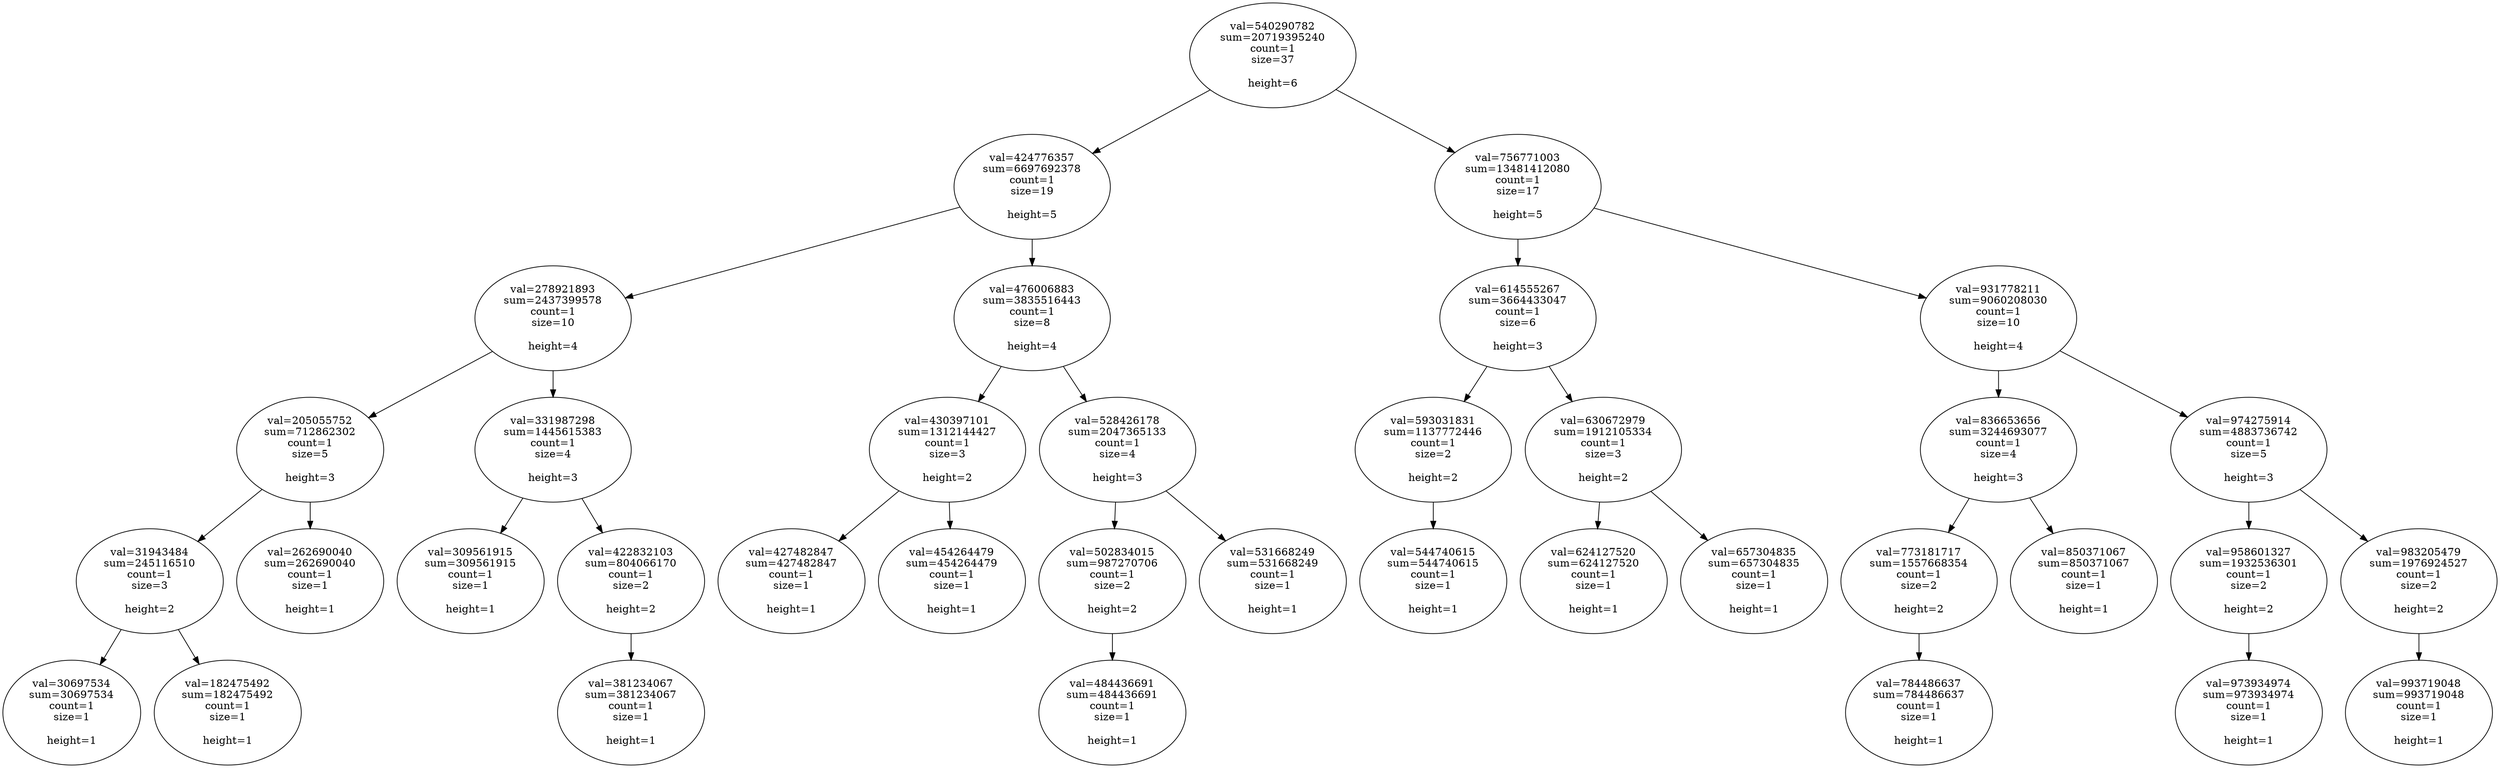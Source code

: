 digraph {
	1 [label=<val=30697534<BR/>sum=30697534<BR/>count=1<BR/>size=1<BR/><BR/>height=1<BR/>>]
	2 [label=<val=31943484<BR/>sum=245116510<BR/>count=1<BR/>size=3<BR/><BR/>height=2<BR/>>]
	3 [label=<val=182475492<BR/>sum=182475492<BR/>count=1<BR/>size=1<BR/><BR/>height=1<BR/>>]
	2 -> 1
	2 -> 3
	4 [label=<val=205055752<BR/>sum=712862302<BR/>count=1<BR/>size=5<BR/><BR/>height=3<BR/>>]
	5 [label=<val=262690040<BR/>sum=262690040<BR/>count=1<BR/>size=1<BR/><BR/>height=1<BR/>>]
	4 -> 2
	4 -> 5
	6 [label=<val=278921893<BR/>sum=2437399578<BR/>count=1<BR/>size=10<BR/><BR/>height=4<BR/>>]
	7 [label=<val=309561915<BR/>sum=309561915<BR/>count=1<BR/>size=1<BR/><BR/>height=1<BR/>>]
	8 [label=<val=331987298<BR/>sum=1445615383<BR/>count=1<BR/>size=4<BR/><BR/>height=3<BR/>>]
	9 [label=<val=381234067<BR/>sum=381234067<BR/>count=1<BR/>size=1<BR/><BR/>height=1<BR/>>]
	10 [label=<val=422832103<BR/>sum=804066170<BR/>count=1<BR/>size=2<BR/><BR/>height=2<BR/>>]
	10 -> 9
	8 -> 7
	8 -> 10
	6 -> 4
	6 -> 8
	11 [label=<val=424776357<BR/>sum=6697692378<BR/>count=1<BR/>size=19<BR/><BR/>height=5<BR/>>]
	12 [label=<val=427482847<BR/>sum=427482847<BR/>count=1<BR/>size=1<BR/><BR/>height=1<BR/>>]
	13 [label=<val=430397101<BR/>sum=1312144427<BR/>count=1<BR/>size=3<BR/><BR/>height=2<BR/>>]
	14 [label=<val=454264479<BR/>sum=454264479<BR/>count=1<BR/>size=1<BR/><BR/>height=1<BR/>>]
	13 -> 12
	13 -> 14
	15 [label=<val=476006883<BR/>sum=3835516443<BR/>count=1<BR/>size=8<BR/><BR/>height=4<BR/>>]
	16 [label=<val=484436691<BR/>sum=484436691<BR/>count=1<BR/>size=1<BR/><BR/>height=1<BR/>>]
	17 [label=<val=502834015<BR/>sum=987270706<BR/>count=1<BR/>size=2<BR/><BR/>height=2<BR/>>]
	17 -> 16
	18 [label=<val=528426178<BR/>sum=2047365133<BR/>count=1<BR/>size=4<BR/><BR/>height=3<BR/>>]
	19 [label=<val=531668249<BR/>sum=531668249<BR/>count=1<BR/>size=1<BR/><BR/>height=1<BR/>>]
	18 -> 17
	18 -> 19
	15 -> 13
	15 -> 18
	11 -> 6
	11 -> 15
	20 [label=<val=540290782<BR/>sum=20719395240<BR/>count=1<BR/>size=37<BR/><BR/>height=6<BR/>>]
	21 [label=<val=544740615<BR/>sum=544740615<BR/>count=1<BR/>size=1<BR/><BR/>height=1<BR/>>]
	22 [label=<val=593031831<BR/>sum=1137772446<BR/>count=1<BR/>size=2<BR/><BR/>height=2<BR/>>]
	22 -> 21
	23 [label=<val=614555267<BR/>sum=3664433047<BR/>count=1<BR/>size=6<BR/><BR/>height=3<BR/>>]
	24 [label=<val=624127520<BR/>sum=624127520<BR/>count=1<BR/>size=1<BR/><BR/>height=1<BR/>>]
	25 [label=<val=630672979<BR/>sum=1912105334<BR/>count=1<BR/>size=3<BR/><BR/>height=2<BR/>>]
	26 [label=<val=657304835<BR/>sum=657304835<BR/>count=1<BR/>size=1<BR/><BR/>height=1<BR/>>]
	25 -> 24
	25 -> 26
	23 -> 22
	23 -> 25
	27 [label=<val=756771003<BR/>sum=13481412080<BR/>count=1<BR/>size=17<BR/><BR/>height=5<BR/>>]
	28 [label=<val=773181717<BR/>sum=1557668354<BR/>count=1<BR/>size=2<BR/><BR/>height=2<BR/>>]
	29 [label=<val=784486637<BR/>sum=784486637<BR/>count=1<BR/>size=1<BR/><BR/>height=1<BR/>>]
	28 -> 29
	30 [label=<val=836653656<BR/>sum=3244693077<BR/>count=1<BR/>size=4<BR/><BR/>height=3<BR/>>]
	31 [label=<val=850371067<BR/>sum=850371067<BR/>count=1<BR/>size=1<BR/><BR/>height=1<BR/>>]
	30 -> 28
	30 -> 31
	32 [label=<val=931778211<BR/>sum=9060208030<BR/>count=1<BR/>size=10<BR/><BR/>height=4<BR/>>]
	33 [label=<val=958601327<BR/>sum=1932536301<BR/>count=1<BR/>size=2<BR/><BR/>height=2<BR/>>]
	34 [label=<val=973934974<BR/>sum=973934974<BR/>count=1<BR/>size=1<BR/><BR/>height=1<BR/>>]
	33 -> 34
	35 [label=<val=974275914<BR/>sum=4883736742<BR/>count=1<BR/>size=5<BR/><BR/>height=3<BR/>>]
	36 [label=<val=983205479<BR/>sum=1976924527<BR/>count=1<BR/>size=2<BR/><BR/>height=2<BR/>>]
	37 [label=<val=993719048<BR/>sum=993719048<BR/>count=1<BR/>size=1<BR/><BR/>height=1<BR/>>]
	36 -> 37
	35 -> 33
	35 -> 36
	32 -> 30
	32 -> 35
	27 -> 23
	27 -> 32
	20 -> 11
	20 -> 27
{rank=source;20}
}
